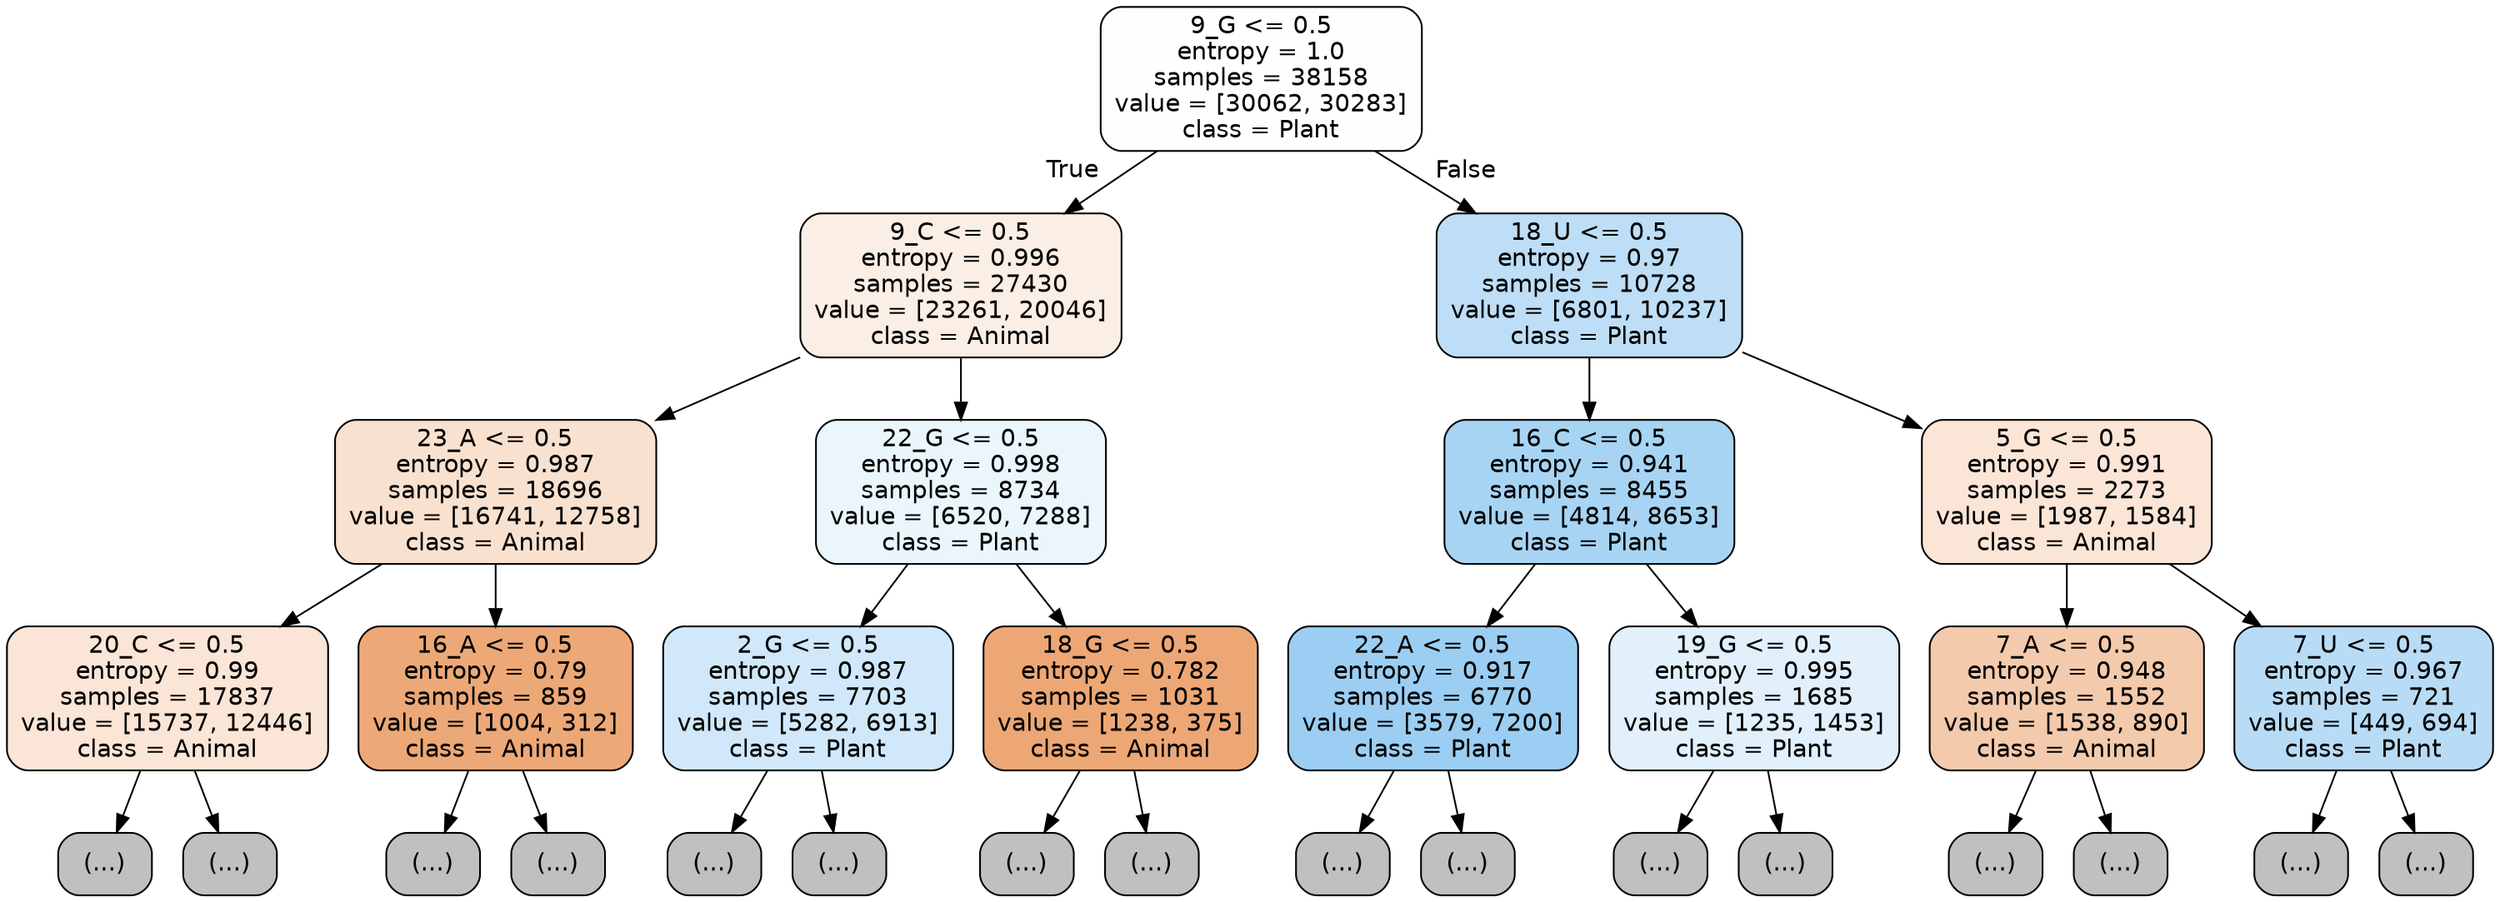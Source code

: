 digraph Tree {
node [shape=box, style="filled, rounded", color="black", fontname="helvetica"] ;
edge [fontname="helvetica"] ;
0 [label="9_G <= 0.5\nentropy = 1.0\nsamples = 38158\nvalue = [30062, 30283]\nclass = Plant", fillcolor="#fefeff"] ;
1 [label="9_C <= 0.5\nentropy = 0.996\nsamples = 27430\nvalue = [23261, 20046]\nclass = Animal", fillcolor="#fbeee4"] ;
0 -> 1 [labeldistance=2.5, labelangle=45, headlabel="True"] ;
2 [label="23_A <= 0.5\nentropy = 0.987\nsamples = 18696\nvalue = [16741, 12758]\nclass = Animal", fillcolor="#f9e1d0"] ;
1 -> 2 ;
3 [label="20_C <= 0.5\nentropy = 0.99\nsamples = 17837\nvalue = [15737, 12446]\nclass = Animal", fillcolor="#fae5d6"] ;
2 -> 3 ;
4 [label="(...)", fillcolor="#C0C0C0"] ;
3 -> 4 ;
6565 [label="(...)", fillcolor="#C0C0C0"] ;
3 -> 6565 ;
8530 [label="16_A <= 0.5\nentropy = 0.79\nsamples = 859\nvalue = [1004, 312]\nclass = Animal", fillcolor="#eda877"] ;
2 -> 8530 ;
8531 [label="(...)", fillcolor="#C0C0C0"] ;
8530 -> 8531 ;
8844 [label="(...)", fillcolor="#C0C0C0"] ;
8530 -> 8844 ;
8937 [label="22_G <= 0.5\nentropy = 0.998\nsamples = 8734\nvalue = [6520, 7288]\nclass = Plant", fillcolor="#eaf5fc"] ;
1 -> 8937 ;
8938 [label="2_G <= 0.5\nentropy = 0.987\nsamples = 7703\nvalue = [5282, 6913]\nclass = Plant", fillcolor="#d0e8f9"] ;
8937 -> 8938 ;
8939 [label="(...)", fillcolor="#C0C0C0"] ;
8938 -> 8939 ;
11352 [label="(...)", fillcolor="#C0C0C0"] ;
8938 -> 11352 ;
12271 [label="18_G <= 0.5\nentropy = 0.782\nsamples = 1031\nvalue = [1238, 375]\nclass = Animal", fillcolor="#eda775"] ;
8937 -> 12271 ;
12272 [label="(...)", fillcolor="#C0C0C0"] ;
12271 -> 12272 ;
12561 [label="(...)", fillcolor="#C0C0C0"] ;
12271 -> 12561 ;
12698 [label="18_U <= 0.5\nentropy = 0.97\nsamples = 10728\nvalue = [6801, 10237]\nclass = Plant", fillcolor="#bddef6"] ;
0 -> 12698 [labeldistance=2.5, labelangle=-45, headlabel="False"] ;
12699 [label="16_C <= 0.5\nentropy = 0.941\nsamples = 8455\nvalue = [4814, 8653]\nclass = Plant", fillcolor="#a7d4f3"] ;
12698 -> 12699 ;
12700 [label="22_A <= 0.5\nentropy = 0.917\nsamples = 6770\nvalue = [3579, 7200]\nclass = Plant", fillcolor="#9bcef2"] ;
12699 -> 12700 ;
12701 [label="(...)", fillcolor="#C0C0C0"] ;
12700 -> 12701 ;
14952 [label="(...)", fillcolor="#C0C0C0"] ;
12700 -> 14952 ;
15287 [label="19_G <= 0.5\nentropy = 0.995\nsamples = 1685\nvalue = [1235, 1453]\nclass = Plant", fillcolor="#e1f0fb"] ;
12699 -> 15287 ;
15288 [label="(...)", fillcolor="#C0C0C0"] ;
15287 -> 15288 ;
15877 [label="(...)", fillcolor="#C0C0C0"] ;
15287 -> 15877 ;
16010 [label="5_G <= 0.5\nentropy = 0.991\nsamples = 2273\nvalue = [1987, 1584]\nclass = Animal", fillcolor="#fae5d7"] ;
12698 -> 16010 ;
16011 [label="7_A <= 0.5\nentropy = 0.948\nsamples = 1552\nvalue = [1538, 890]\nclass = Animal", fillcolor="#f4caac"] ;
16010 -> 16011 ;
16012 [label="(...)", fillcolor="#C0C0C0"] ;
16011 -> 16012 ;
16567 [label="(...)", fillcolor="#C0C0C0"] ;
16011 -> 16567 ;
16790 [label="7_U <= 0.5\nentropy = 0.967\nsamples = 721\nvalue = [449, 694]\nclass = Plant", fillcolor="#b9dcf6"] ;
16010 -> 16790 ;
16791 [label="(...)", fillcolor="#C0C0C0"] ;
16790 -> 16791 ;
17024 [label="(...)", fillcolor="#C0C0C0"] ;
16790 -> 17024 ;
}